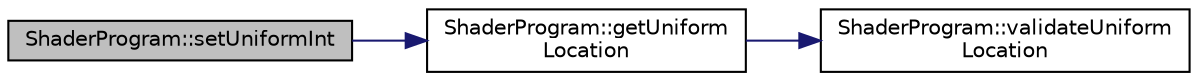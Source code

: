 digraph "ShaderProgram::setUniformInt"
{
 // INTERACTIVE_SVG=YES
 // LATEX_PDF_SIZE
  bgcolor="transparent";
  edge [fontname="Helvetica",fontsize="10",labelfontname="Helvetica",labelfontsize="10"];
  node [fontname="Helvetica",fontsize="10",shape=record];
  rankdir="LR";
  Node1 [label="ShaderProgram::setUniformInt",height=0.2,width=0.4,color="black", fillcolor="grey75", style="filled", fontcolor="black",tooltip=" "];
  Node1 -> Node2 [color="midnightblue",fontsize="10",style="solid",fontname="Helvetica"];
  Node2 [label="ShaderProgram::getUniform\lLocation",height=0.2,width=0.4,color="black",URL="$d8/dc4/class_shader_program.html#ae70d50cf98331a30dddb1f7183fc5b08",tooltip=" "];
  Node2 -> Node3 [color="midnightblue",fontsize="10",style="solid",fontname="Helvetica"];
  Node3 [label="ShaderProgram::validateUniform\lLocation",height=0.2,width=0.4,color="black",URL="$d8/dc4/class_shader_program.html#a1e026f19a0fb0bc32f169f21be9d8c1b",tooltip=" "];
}
